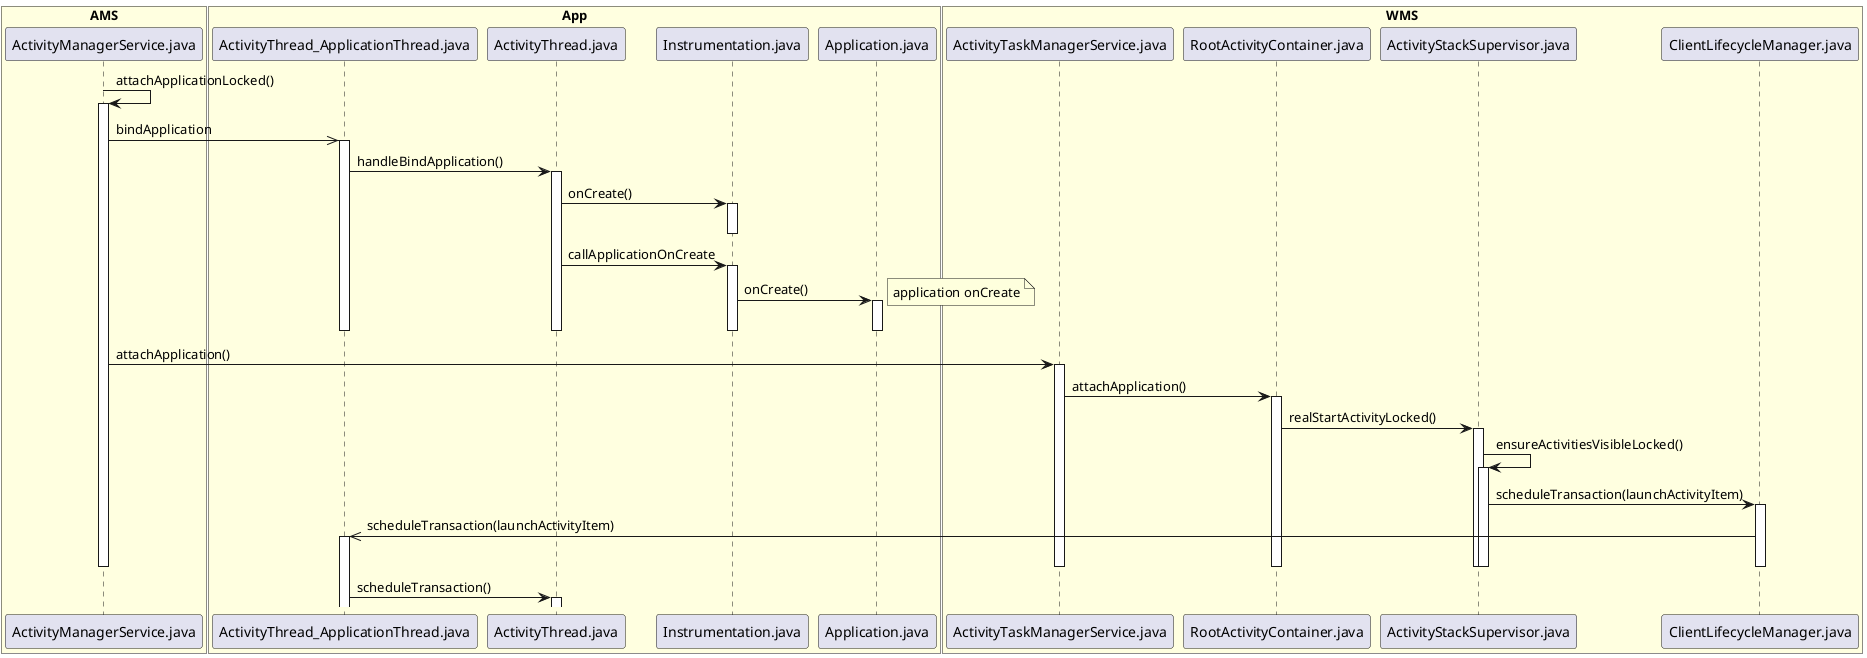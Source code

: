 @startuml

box "AMS"  #LightYellow
participant ActivityManagerService.java
end box

box "App" #LightYellow
participant ActivityThread_ApplicationThread.java
participant ActivityThread.java
participant Instrumentation.java
participant Application.java

end box

box "WMS"  #LightYellow
participant ActivityTaskManagerService.java
participant RootActivityContainer.java
participant ActivityStackSupervisor.java
participant ClientLifecycleManager.java
end box


ActivityManagerService.java -> ActivityManagerService.java:attachApplicationLocked()
activate ActivityManagerService.java

ActivityManagerService.java ->> ActivityThread_ApplicationThread.java:bindApplication
activate ActivityThread_ApplicationThread.java
ActivityThread_ApplicationThread.java -> ActivityThread.java:handleBindApplication()
activate ActivityThread.java
ActivityThread.java -> Instrumentation.java:onCreate()
activate Instrumentation.java
deactivate Instrumentation.java
ActivityThread.java -> Instrumentation.java:callApplicationOnCreate
activate Instrumentation.java
Instrumentation.java -> Application.java:onCreate()
activate Application.java
note right: application onCreate
deactivate Application.java
deactivate Instrumentation.java
deactivate ActivityThread.java
deactivate ActivityThread_ApplicationThread.java

ActivityManagerService.java -> ActivityTaskManagerService.java:attachApplication()
activate ActivityTaskManagerService.java
ActivityTaskManagerService.java -> RootActivityContainer.java:attachApplication()
activate RootActivityContainer.java

RootActivityContainer.java -> ActivityStackSupervisor.java:realStartActivityLocked()
activate ActivityStackSupervisor.java
ActivityStackSupervisor.java -> ActivityStackSupervisor.java:ensureActivitiesVisibleLocked()
activate ActivityStackSupervisor.java
ActivityStackSupervisor.java -> ClientLifecycleManager.java:scheduleTransaction(launchActivityItem)
activate ClientLifecycleManager.java
ClientLifecycleManager.java ->> ActivityThread_ApplicationThread.java:scheduleTransaction(launchActivityItem)
activate ActivityThread_ApplicationThread.java
deactivate ClientLifecycleManager.java
deactivate ActivityStackSupervisor.java
deactivate ActivityStackSupervisor.java
deactivate ActivityTaskManagerService.java
deactivate RootActivityContainer.java
deactivate ActivityManagerService.java
ActivityThread_ApplicationThread.java -> ActivityThread.java:scheduleTransaction()
activate ActivityThread.java


@enduml